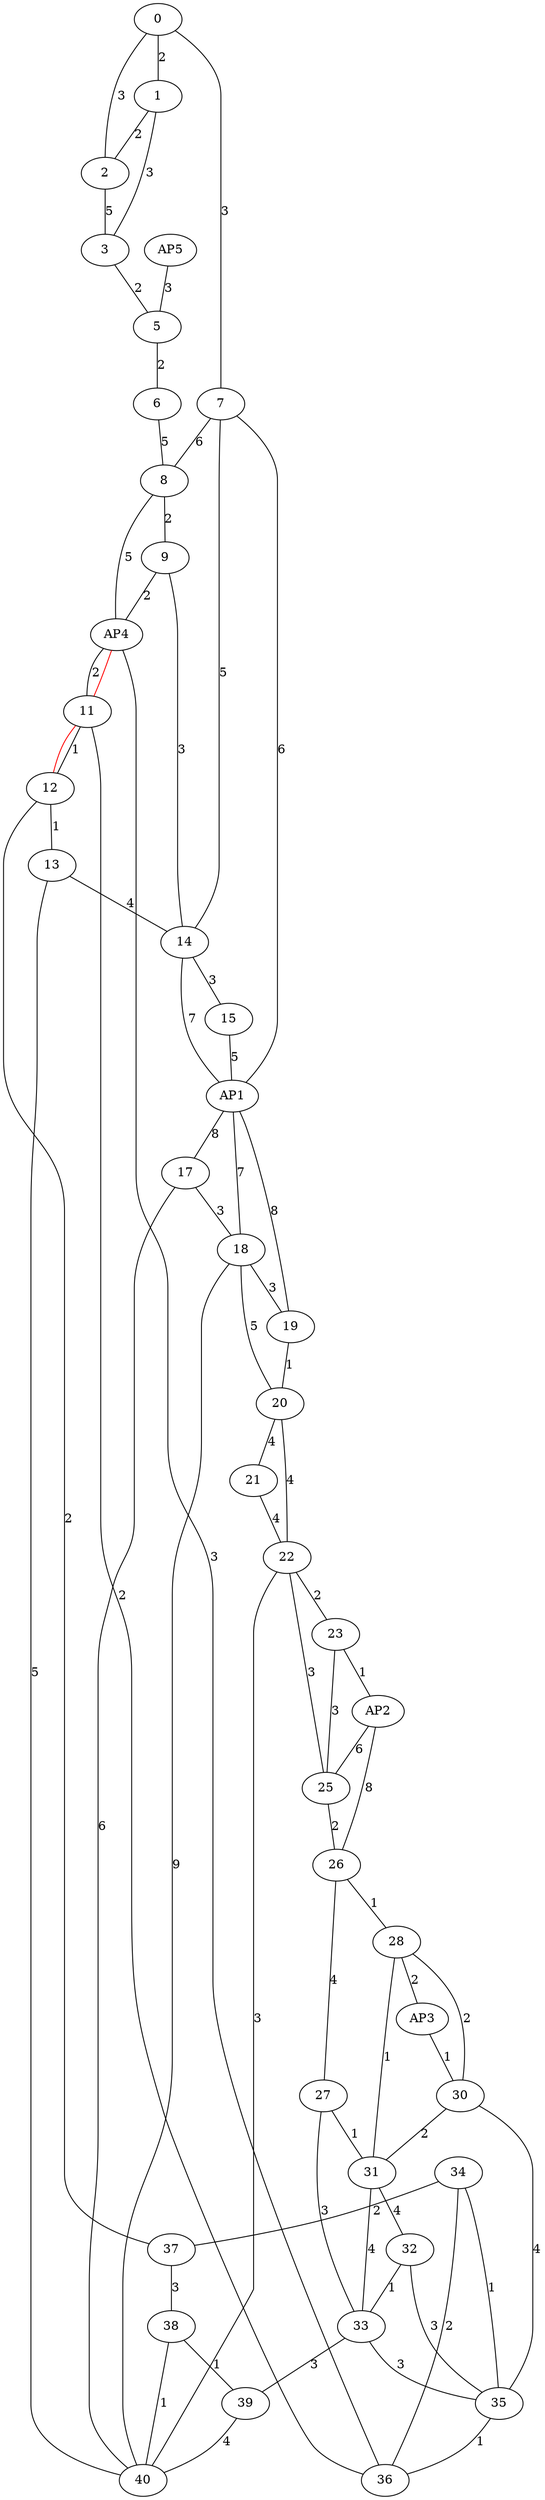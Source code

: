 graph G {
"0" -- "1" [label="2"];
"0" -- "2" [label="3"];
"0" -- "7" [label="3"];
"1" -- "2" [label="2"];
"1" -- "3" [label="3"];
"2" -- "3" [label="5"];
"3" -- "5" [label="2"];
"AP5" -- "5" [label="3"];
"5" -- "6" [label="2"];
"6" -- "8" [label="5"];
"7" -- "8" [label="6"];
"7" -- "14" [label="5"];
"7" -- "AP1" [label="6"];
"8" -- "9" [label="2"];
"8" -- "AP4" [label="5"];
"9" -- "AP4" [label="2"];
"9" -- "14" [label="3"];
"AP4" -- "11" [label="2"];
"AP4" -- "36" [label="3"];
"11" -- "12" [label="1"];
"11" -- "36" [label="2"];
"12" -- "13" [label="1"];
"12" -- "37" [label="2"];
"13" -- "14" [label="4"];
"13" -- "40" [label="5"];
"14" -- "15" [label="3"];
"14" -- "AP1" [label="7"];
"15" -- "AP1" [label="5"];
"AP1" -- "17" [label="8"];
"AP1" -- "18" [label="7"];
"AP1" -- "19" [label="8"];
"17" -- "18" [label="3"];
"17" -- "40" [label="6"];
"18" -- "19" [label="3"];
"18" -- "20" [label="5"];
"18" -- "40" [label="9"];
"19" -- "20" [label="1"];
"20" -- "21" [label="4"];
"20" -- "22" [label="4"];
"21" -- "22" [label="4"];
"22" -- "23" [label="2"];
"22" -- "25" [label="3"];
"22" -- "40" [label="3"];
"23" -- "AP2" [label="1"];
"23" -- "25" [label="3"];
"AP2" -- "25" [label="6"];
"AP2" -- "26" [label="8"];
"25" -- "26" [label="2"];
"26" -- "27" [label="4"];
"26" -- "28" [label="1"];
"27" -- "31" [label="1"];
"27" -- "33" [label="3"];
"28" -- "AP3" [label="2"];
"28" -- "30" [label="2"];
"28" -- "31" [label="1"];
"AP3" -- "30" [label="1"];
"30" -- "31" [label="2"];
"30" -- "35" [label="4"];
"31" -- "32" [label="4"];
"31" -- "33" [label="4"];
"32" -- "33" [label="1"];
"32" -- "35" [label="3"];
"33" -- "35" [label="3"];
"33" -- "39" [label="3"];
"34" -- "35" [label="1"];
"34" -- "36" [label="2"];
"34" -- "37" [label="2"];
"35" -- "36" [label="1"];
"37" -- "38" [label="3"];
"38" -- "39" [label="1"];
"38" -- "40" [label="1"];
"39" -- "40" [label="4"];
"12" -- "11" [color=red];
"11" -- "AP4" [color=red];
}
